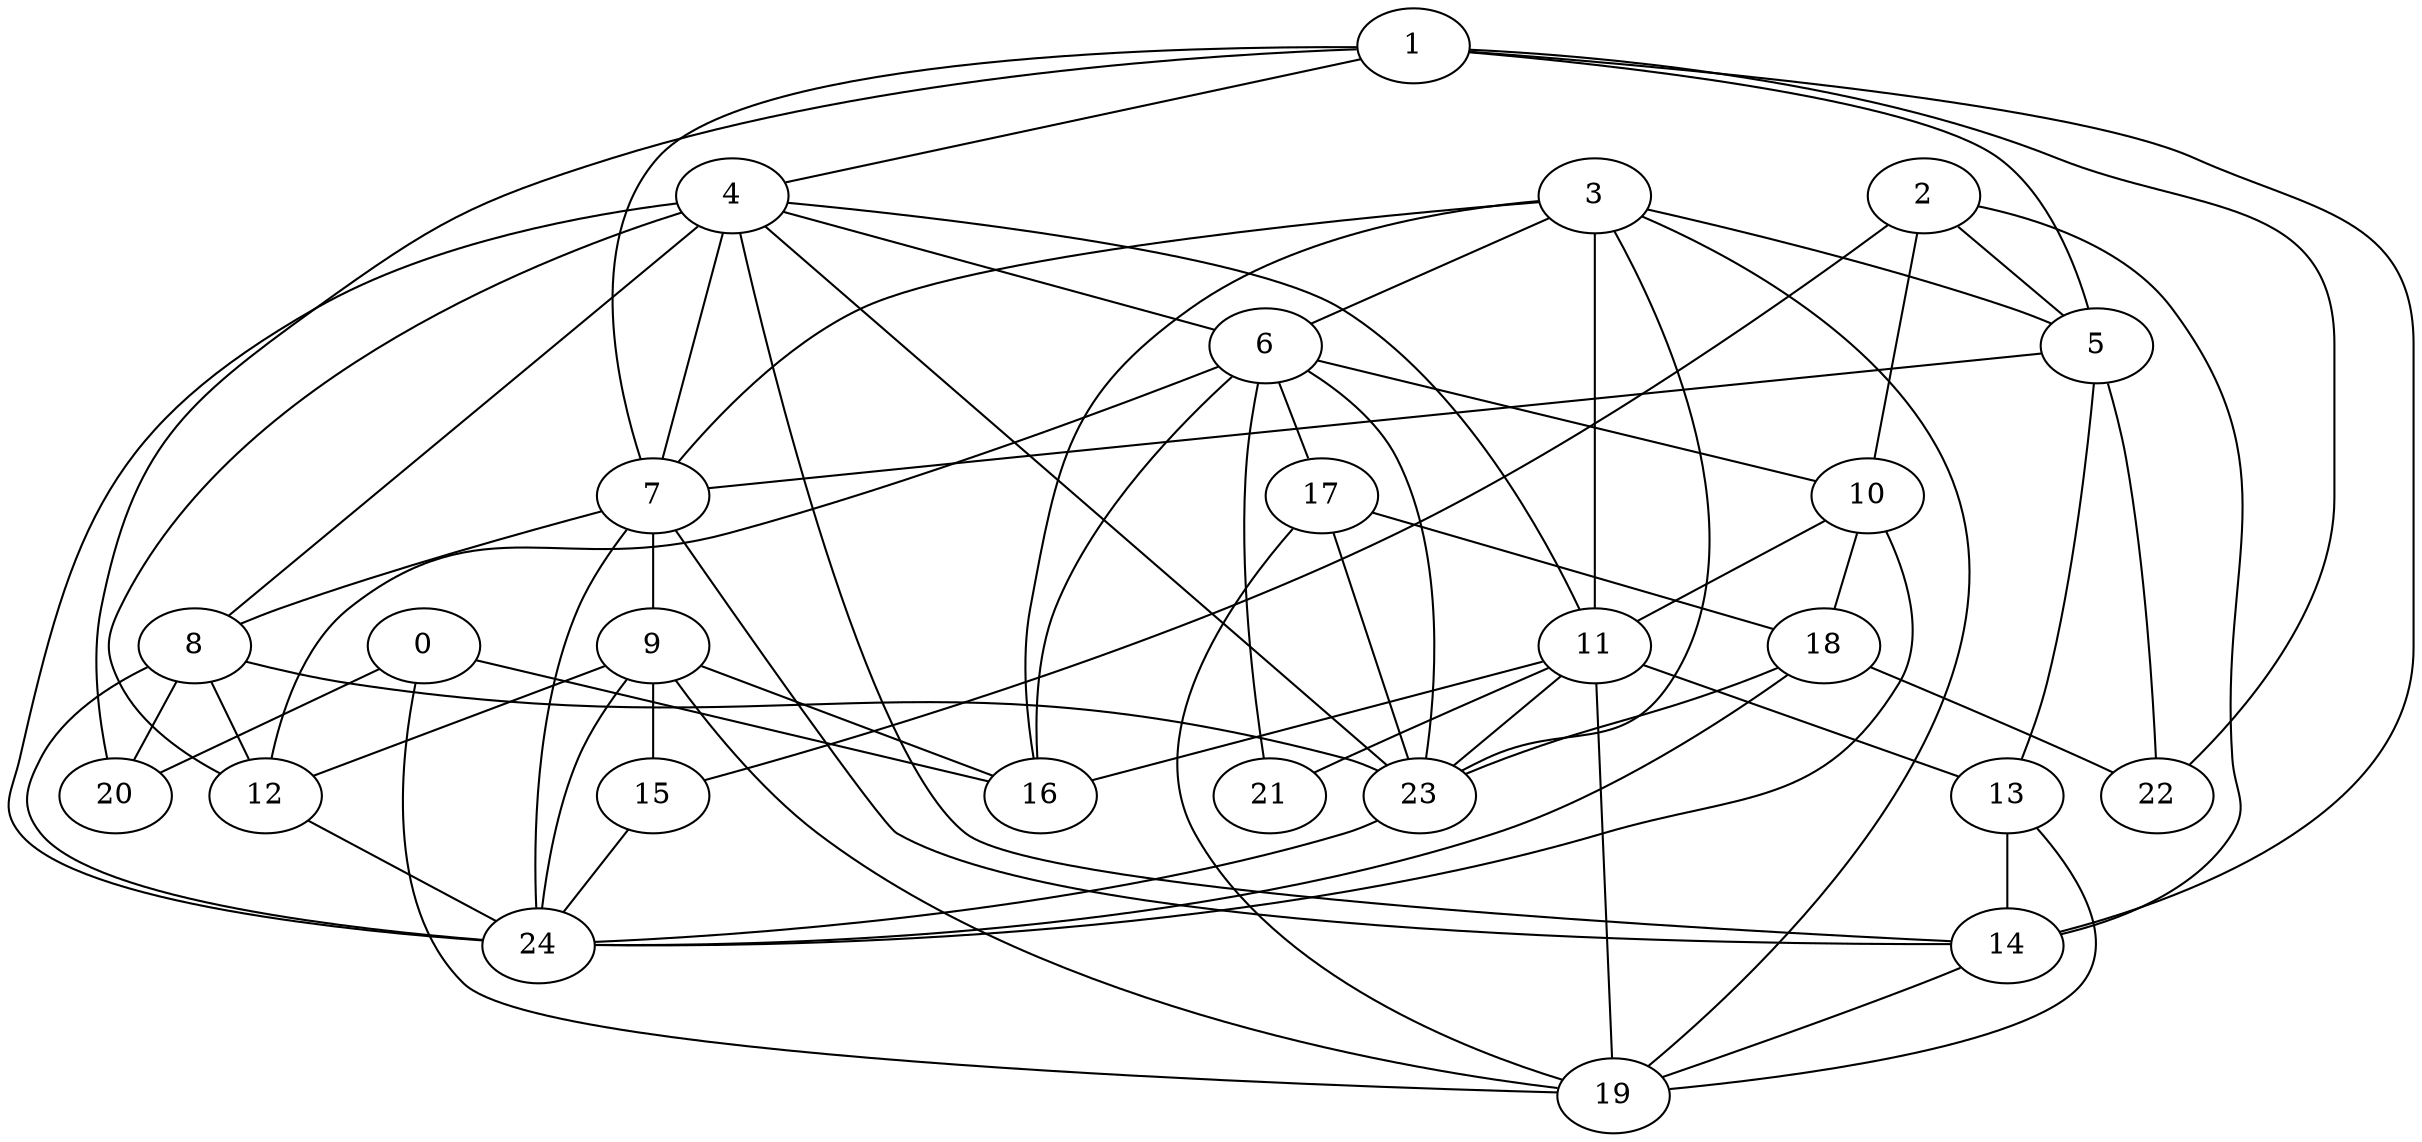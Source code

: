 strict graph "gnp_random_graph(25,0.25)" {
0;
1;
2;
3;
4;
5;
6;
7;
8;
9;
10;
11;
12;
13;
14;
15;
16;
17;
18;
19;
20;
21;
22;
23;
24;
0 -- 16  [is_available=True, prob="0.461767138621"];
0 -- 19  [is_available=True, prob="0.194147167366"];
0 -- 20  [is_available=True, prob="0.571581292595"];
1 -- 4  [is_available=True, prob="0.0366400373189"];
1 -- 5  [is_available=True, prob="0.94821601722"];
1 -- 7  [is_available=True, prob="1.0"];
1 -- 14  [is_available=True, prob="1.0"];
1 -- 20  [is_available=True, prob="0.14246815282"];
1 -- 22  [is_available=True, prob="0.905417007187"];
2 -- 10  [is_available=True, prob="1.0"];
2 -- 5  [is_available=True, prob="0.378335176928"];
2 -- 14  [is_available=True, prob="0.965525802867"];
2 -- 15  [is_available=True, prob="0.500783177142"];
3 -- 5  [is_available=True, prob="0.40374766912"];
3 -- 6  [is_available=True, prob="0.512227906965"];
3 -- 7  [is_available=True, prob="0.284533564521"];
3 -- 11  [is_available=True, prob="0.332892034095"];
3 -- 16  [is_available=True, prob="1.0"];
3 -- 19  [is_available=True, prob="0.0121781688171"];
3 -- 23  [is_available=True, prob="1.0"];
4 -- 6  [is_available=True, prob="1.0"];
4 -- 7  [is_available=True, prob="0.738309993794"];
4 -- 8  [is_available=True, prob="1.0"];
4 -- 11  [is_available=True, prob="1.0"];
4 -- 12  [is_available=True, prob="0.964129370705"];
4 -- 14  [is_available=True, prob="0.856580797013"];
4 -- 23  [is_available=True, prob="0.748805075231"];
4 -- 24  [is_available=True, prob="0.384711478011"];
5 -- 7  [is_available=True, prob="0.511196608876"];
5 -- 13  [is_available=True, prob="0.522241796032"];
5 -- 22  [is_available=True, prob="0.139338451579"];
6 -- 10  [is_available=True, prob="0.179853580036"];
6 -- 12  [is_available=True, prob="0.154341939013"];
6 -- 16  [is_available=True, prob="0.396300269632"];
6 -- 17  [is_available=True, prob="0.326317442567"];
6 -- 21  [is_available=True, prob="0.219780535109"];
6 -- 23  [is_available=True, prob="0.414548576831"];
7 -- 8  [is_available=True, prob="1.0"];
7 -- 9  [is_available=True, prob="0.123578452346"];
7 -- 14  [is_available=True, prob="0.271137234154"];
7 -- 24  [is_available=True, prob="0.128779938002"];
8 -- 12  [is_available=True, prob="0.589059512429"];
8 -- 20  [is_available=True, prob="0.779896320963"];
8 -- 23  [is_available=True, prob="1.0"];
8 -- 24  [is_available=True, prob="1.0"];
9 -- 12  [is_available=True, prob="1.0"];
9 -- 15  [is_available=True, prob="0.0636260220277"];
9 -- 16  [is_available=True, prob="0.47757872152"];
9 -- 19  [is_available=True, prob="0.226590531355"];
9 -- 24  [is_available=True, prob="0.0151937714828"];
10 -- 24  [is_available=True, prob="0.934223983023"];
10 -- 11  [is_available=True, prob="0.319011487454"];
10 -- 18  [is_available=True, prob="0.602105822959"];
11 -- 13  [is_available=True, prob="0.398899344457"];
11 -- 16  [is_available=True, prob="0.821708657865"];
11 -- 19  [is_available=True, prob="0.180014736471"];
11 -- 21  [is_available=True, prob="1.0"];
11 -- 23  [is_available=True, prob="0.383337587187"];
12 -- 24  [is_available=True, prob="0.548270671068"];
13 -- 19  [is_available=True, prob="1.0"];
13 -- 14  [is_available=True, prob="0.857880745469"];
14 -- 19  [is_available=True, prob="1.0"];
15 -- 24  [is_available=True, prob="1.0"];
17 -- 18  [is_available=True, prob="0.924121701905"];
17 -- 19  [is_available=True, prob="0.95860201297"];
17 -- 23  [is_available=True, prob="0.7176770515"];
18 -- 24  [is_available=True, prob="0.718441033926"];
18 -- 22  [is_available=True, prob="1.0"];
18 -- 23  [is_available=True, prob="0.058917974725"];
23 -- 24  [is_available=True, prob="0.0927481894902"];
}
